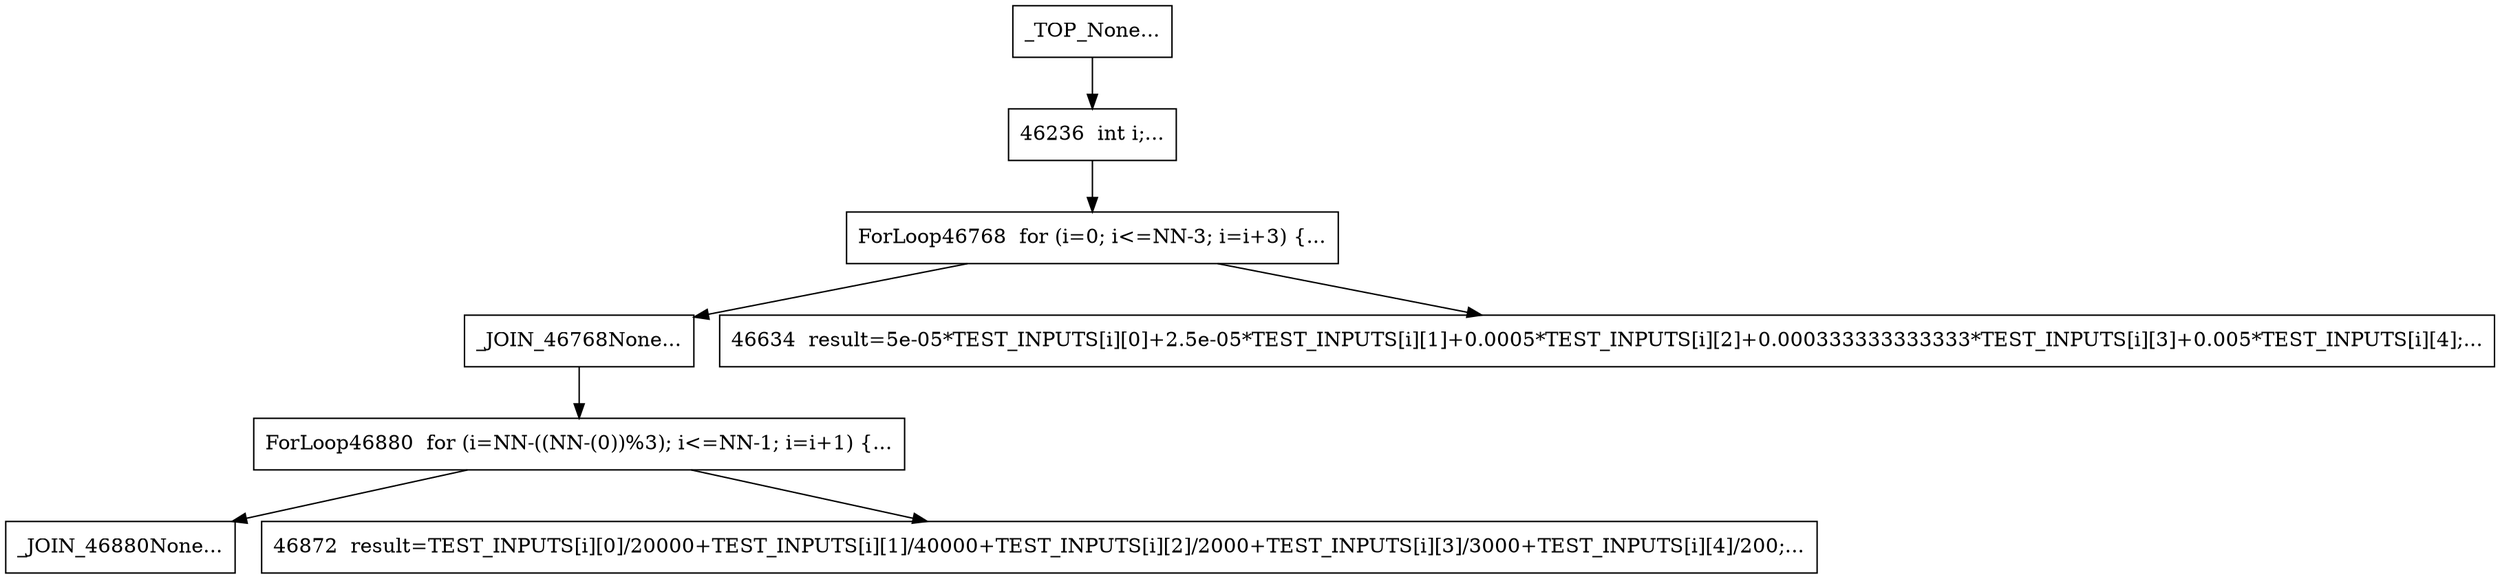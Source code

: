 digraph CFG {
	_JOIN_46768 [label="_JOIN_46768None...",shape=box];
	_JOIN_46768 -> ForLoop46880;
	_JOIN_46880 [label="_JOIN_46880None...",shape=box];
	46634 [label="46634  result=5e-05*TEST_INPUTS[i][0]+2.5e-05*TEST_INPUTS[i][1]+0.0005*TEST_INPUTS[i][2]+0.000333333333333*TEST_INPUTS[i][3]+0.005*TEST_INPUTS[i][4];...",shape=box];
	_TOP_ [label="_TOP_None...",shape=box];
	_TOP_ -> 46236;
	46236 [label="46236  int i;...",shape=box];
	46236 -> ForLoop46768;
	46872 [label="46872  result=TEST_INPUTS[i][0]/20000+TEST_INPUTS[i][1]/40000+TEST_INPUTS[i][2]/2000+TEST_INPUTS[i][3]/3000+TEST_INPUTS[i][4]/200;...",shape=box];
	ForLoop46880 [label="ForLoop46880  for (i=NN-((NN-(0))%3); i<=NN-1; i=i+1) {...",shape=box];
	ForLoop46880 -> 46872;
	ForLoop46880 -> _JOIN_46880;
	ForLoop46768 [label="ForLoop46768  for (i=0; i<=NN-3; i=i+3) {...",shape=box];
	ForLoop46768 -> 46634;
	ForLoop46768 -> _JOIN_46768;

}
